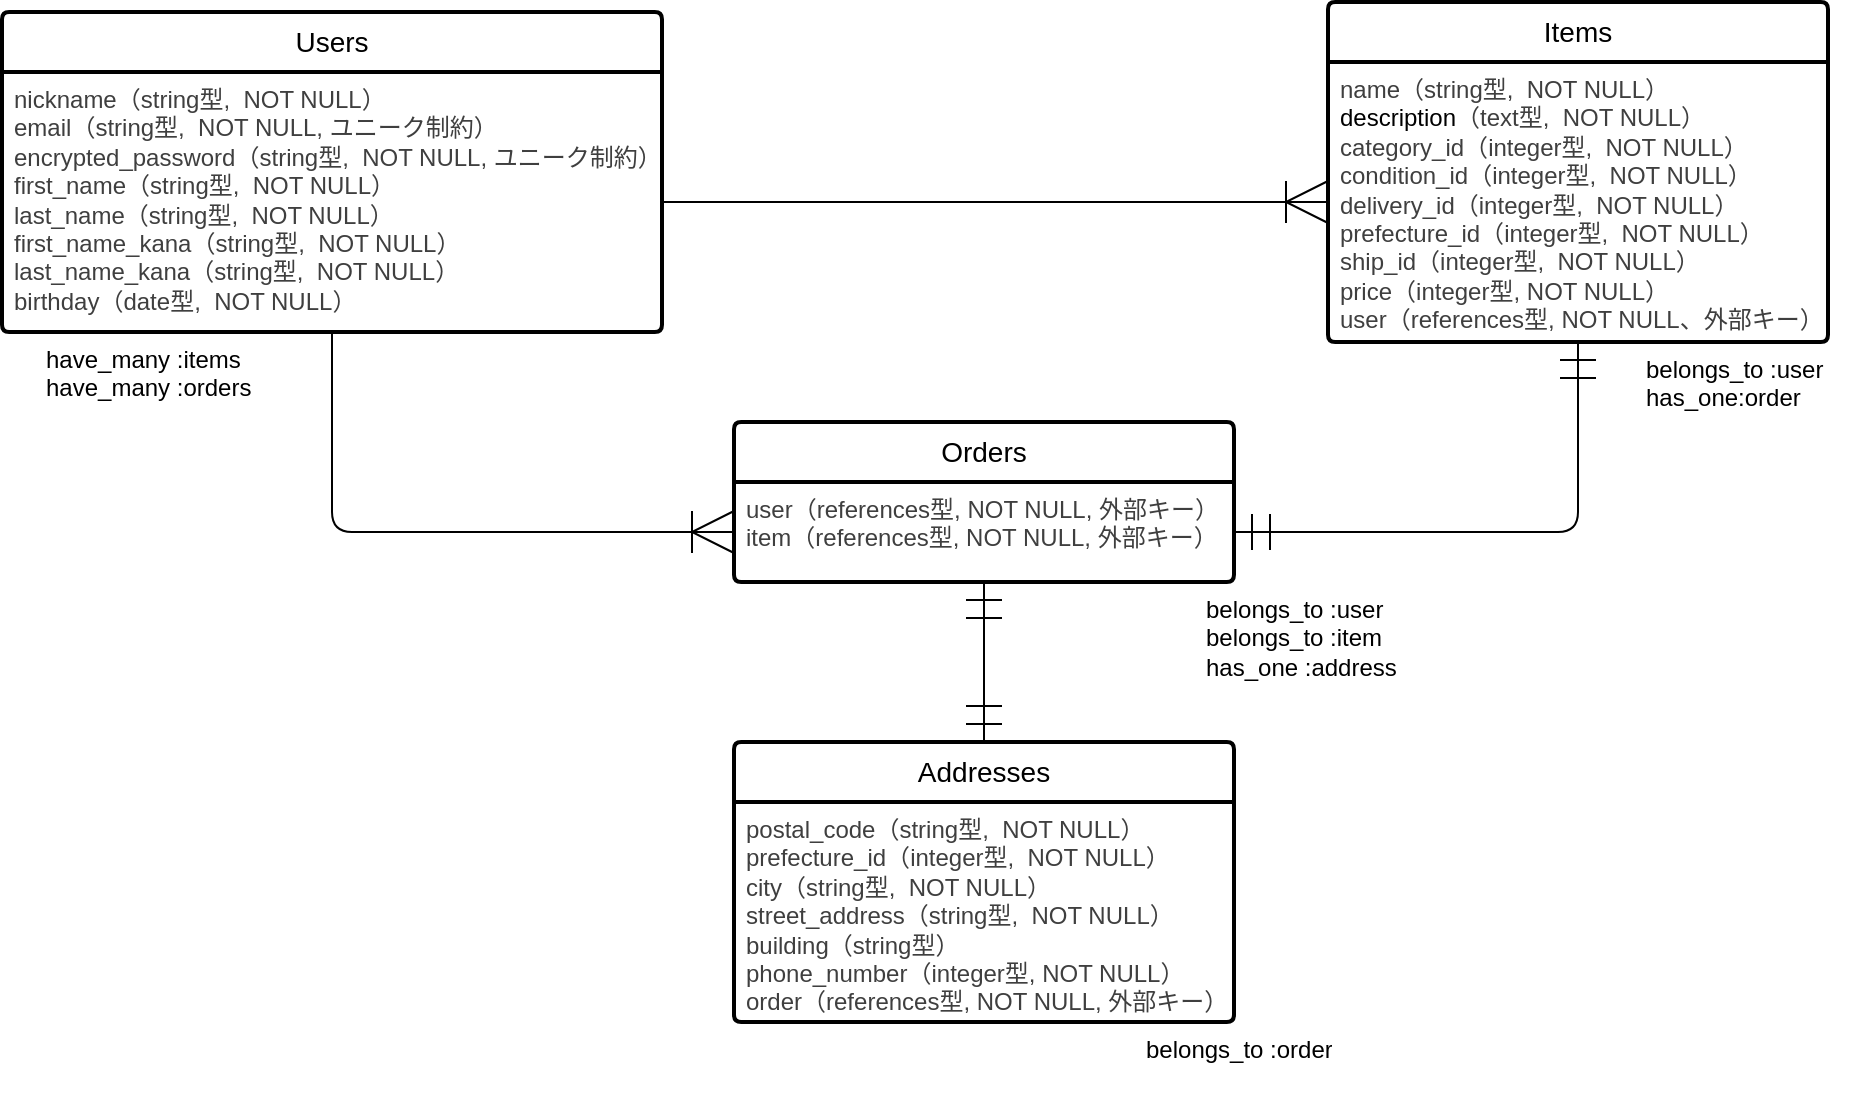 <mxfile>
    <diagram id="gX6uES6HL7YxjLvE0Bx7" name="ページ1">
        <mxGraphModel dx="2021" dy="779" grid="1" gridSize="10" guides="1" tooltips="1" connect="1" arrows="1" fold="1" page="1" pageScale="1" pageWidth="827" pageHeight="1169" math="0" shadow="0">
            <root>
                <mxCell id="0"/>
                <mxCell id="1" parent="0"/>
                <mxCell id="2" value="Users" style="swimlane;childLayout=stackLayout;horizontal=1;startSize=30;horizontalStack=0;rounded=1;fontSize=14;fontStyle=0;strokeWidth=2;resizeParent=0;resizeLast=1;shadow=0;dashed=0;align=center;arcSize=4;whiteSpace=wrap;html=1;" parent="1" vertex="1">
                    <mxGeometry x="-86" y="65" width="330" height="160" as="geometry"/>
                </mxCell>
                <mxCell id="3" value="&lt;div style=&quot;text-align: justify;&quot;&gt;&lt;span style=&quot;background-color: transparent; color: rgb(63, 63, 63);&quot;&gt;nickname&lt;/span&gt;&lt;span style=&quot;background-color: transparent; scrollbar-color: rgb(226, 226, 226) rgb(251, 251, 251); color: rgb(63, 63, 63);&quot;&gt;（&lt;/span&gt;&lt;span style=&quot;background-color: transparent; text-align: left; scrollbar-color: rgb(226, 226, 226) rgb(251, 251, 251); color: rgb(63, 63, 63);&quot;&gt;string型,&amp;nbsp; NOT NULL&lt;/span&gt;&lt;span style=&quot;background-color: transparent; scrollbar-color: rgb(226, 226, 226) rgb(251, 251, 251); color: rgb(63, 63, 63);&quot;&gt;）&lt;/span&gt;&lt;/div&gt;&lt;span style=&quot;color: rgb(63, 63, 63); background-color: transparent;&quot;&gt;&lt;div style=&quot;text-align: justify;&quot;&gt;&lt;span style=&quot;background-color: transparent; color: rgb(63, 63, 63);&quot;&gt;email&lt;/span&gt;&lt;span style=&quot;background-color: transparent; scrollbar-color: rgb(226, 226, 226) rgb(251, 251, 251); color: rgb(63, 63, 63);&quot;&gt;（&lt;/span&gt;&lt;span style=&quot;background-color: transparent; text-align: left; scrollbar-color: rgb(226, 226, 226) rgb(251, 251, 251); color: rgb(63, 63, 63);&quot;&gt;string型,&amp;nbsp; NOT NULL, ユニーク制約&lt;/span&gt;&lt;span style=&quot;background-color: transparent; scrollbar-color: rgb(226, 226, 226) rgb(251, 251, 251); color: rgb(63, 63, 63);&quot;&gt;）&lt;/span&gt;&lt;/div&gt;&lt;/span&gt;&lt;span style=&quot;color: rgb(63, 63, 63); background-color: transparent;&quot;&gt;&lt;div style=&quot;text-align: justify;&quot;&gt;&lt;span style=&quot;background-color: transparent; color: rgb(63, 63, 63);&quot;&gt;encrypted_password&lt;/span&gt;&lt;span style=&quot;background-color: transparent; scrollbar-color: rgb(226, 226, 226) rgb(251, 251, 251); color: rgb(63, 63, 63);&quot;&gt;（&lt;/span&gt;&lt;span style=&quot;background-color: transparent; text-align: left; scrollbar-color: rgb(226, 226, 226) rgb(251, 251, 251); color: rgb(63, 63, 63);&quot;&gt;string型,&amp;nbsp; NOT NULL, ユニーク制約&lt;/span&gt;&lt;span style=&quot;background-color: transparent; scrollbar-color: rgb(226, 226, 226) rgb(251, 251, 251); color: rgb(63, 63, 63);&quot;&gt;）&lt;/span&gt;&lt;/div&gt;&lt;/span&gt;&lt;span style=&quot;color: rgb(63, 63, 63); background-color: transparent;&quot;&gt;&lt;div style=&quot;text-align: justify;&quot;&gt;&lt;span style=&quot;background-color: transparent; color: rgb(63, 63, 63);&quot;&gt;first_name&lt;/span&gt;&lt;span style=&quot;background-color: transparent; scrollbar-color: rgb(226, 226, 226) rgb(251, 251, 251); color: rgb(63, 63, 63);&quot;&gt;（&lt;/span&gt;&lt;span style=&quot;background-color: transparent; text-align: left; scrollbar-color: rgb(226, 226, 226) rgb(251, 251, 251); color: rgb(63, 63, 63);&quot;&gt;string型,&amp;nbsp; NOT NULL&lt;/span&gt;&lt;span style=&quot;background-color: transparent; scrollbar-color: rgb(226, 226, 226) rgb(251, 251, 251); color: rgb(63, 63, 63);&quot;&gt;）&lt;/span&gt;&lt;/div&gt;&lt;/span&gt;&lt;span style=&quot;color: rgb(63, 63, 63); background-color: transparent;&quot;&gt;&lt;div style=&quot;text-align: justify;&quot;&gt;&lt;span style=&quot;background-color: transparent; color: rgb(63, 63, 63);&quot;&gt;last_name&lt;/span&gt;&lt;span style=&quot;background-color: transparent; scrollbar-color: rgb(226, 226, 226) rgb(251, 251, 251); color: rgb(63, 63, 63);&quot;&gt;（&lt;/span&gt;&lt;span style=&quot;background-color: transparent; text-align: left; scrollbar-color: rgb(226, 226, 226) rgb(251, 251, 251); color: rgb(63, 63, 63);&quot;&gt;string型,&amp;nbsp; NOT NULL&lt;/span&gt;&lt;span style=&quot;background-color: transparent; scrollbar-color: rgb(226, 226, 226) rgb(251, 251, 251); color: rgb(63, 63, 63);&quot;&gt;）&lt;/span&gt;&lt;/div&gt;&lt;/span&gt;&lt;span style=&quot;color: rgb(63, 63, 63); background-color: transparent;&quot;&gt;&lt;div style=&quot;text-align: justify;&quot;&gt;&lt;span style=&quot;background-color: transparent; color: rgb(63, 63, 63);&quot;&gt;first_name_kana&lt;/span&gt;&lt;span style=&quot;background-color: transparent; scrollbar-color: rgb(226, 226, 226) rgb(251, 251, 251); color: rgb(63, 63, 63);&quot;&gt;（&lt;/span&gt;&lt;span style=&quot;background-color: transparent; text-align: left; scrollbar-color: rgb(226, 226, 226) rgb(251, 251, 251); color: rgb(63, 63, 63);&quot;&gt;string型,&amp;nbsp; NOT NULL&lt;/span&gt;&lt;span style=&quot;background-color: transparent;&quot;&gt;）&lt;/span&gt;&lt;/div&gt;&lt;/span&gt;&lt;div style=&quot;background-color: transparent; color: light-dark(rgb(63, 63, 63), rgb(183, 183, 183)); text-align: justify;&quot;&gt;&lt;span style=&quot;background-color: transparent; color: rgb(63, 63, 63);&quot;&gt;last_name_kana&lt;/span&gt;&lt;span style=&quot;background-color: transparent; scrollbar-color: rgb(226, 226, 226) rgb(251, 251, 251); color: rgb(63, 63, 63);&quot;&gt;（&lt;/span&gt;&lt;span style=&quot;background-color: transparent; text-align: left; scrollbar-color: rgb(226, 226, 226) rgb(251, 251, 251); color: rgb(63, 63, 63);&quot;&gt;string型,&amp;nbsp; NOT NULL&lt;/span&gt;&lt;span style=&quot;background-color: transparent; scrollbar-color: rgb(226, 226, 226) rgb(251, 251, 251); color: rgb(63, 63, 63);&quot;&gt;）&lt;/span&gt;&lt;/div&gt;&lt;div style=&quot;background-color: transparent; color: light-dark(rgb(63, 63, 63), rgb(183, 183, 183)); text-align: justify;&quot;&gt;&lt;span style=&quot;background-color: transparent; scrollbar-color: rgb(226, 226, 226) rgb(251, 251, 251); color: rgb(63, 63, 63);&quot;&gt;birthday&lt;/span&gt;&lt;span style=&quot;background-color: transparent; scrollbar-color: rgb(226, 226, 226) rgb(251, 251, 251); color: rgb(63, 63, 63);&quot;&gt;（date&lt;/span&gt;&lt;span style=&quot;background-color: transparent; text-align: left; scrollbar-color: rgb(226, 226, 226) rgb(251, 251, 251); color: rgb(63, 63, 63);&quot;&gt;型,&amp;nbsp; NOT NULL&lt;/span&gt;&lt;span style=&quot;background-color: transparent; scrollbar-color: rgb(226, 226, 226) rgb(251, 251, 251); color: rgb(63, 63, 63);&quot;&gt;）&lt;/span&gt;&lt;/div&gt;" style="align=left;strokeColor=none;fillColor=none;spacingLeft=4;fontSize=12;verticalAlign=top;resizable=0;rotatable=0;part=1;html=1;" parent="2" vertex="1">
                    <mxGeometry y="30" width="330" height="130" as="geometry"/>
                </mxCell>
                <mxCell id="4" value="Items" style="swimlane;childLayout=stackLayout;horizontal=1;startSize=30;horizontalStack=0;rounded=1;fontSize=14;fontStyle=0;strokeWidth=2;resizeParent=0;resizeLast=1;shadow=0;dashed=0;align=center;arcSize=4;whiteSpace=wrap;html=1;" parent="1" vertex="1">
                    <mxGeometry x="577" y="60" width="250" height="170" as="geometry"/>
                </mxCell>
                <mxCell id="5" value="&lt;div style=&quot;text-align: justify;&quot;&gt;&lt;span style=&quot;color: rgb(63, 63, 63); background-color: transparent;&quot;&gt;name&lt;/span&gt;&lt;span style=&quot;background-color: transparent; color: rgb(63, 63, 63);&quot;&gt;（&lt;/span&gt;&lt;span style=&quot;background-color: transparent; text-align: left; scrollbar-color: rgb(226, 226, 226) rgb(251, 251, 251); color: rgb(63, 63, 63);&quot;&gt;string型,&amp;nbsp; NOT NULL&lt;/span&gt;&lt;span style=&quot;background-color: transparent; scrollbar-color: rgb(226, 226, 226) rgb(251, 251, 251); color: rgb(63, 63, 63);&quot;&gt;）&lt;/span&gt;&lt;/div&gt;&lt;div style=&quot;text-align: justify;&quot;&gt;description&lt;span style=&quot;background-color: transparent; color: rgb(63, 63, 63);&quot;&gt;（text&lt;/span&gt;&lt;span style=&quot;background-color: transparent; text-align: left; scrollbar-color: rgb(226, 226, 226) rgb(251, 251, 251); color: rgb(63, 63, 63);&quot;&gt;型,&amp;nbsp; NOT NULL&lt;/span&gt;&lt;span style=&quot;background-color: transparent; scrollbar-color: rgb(226, 226, 226) rgb(251, 251, 251); color: rgb(63, 63, 63);&quot;&gt;）&lt;/span&gt;&lt;/div&gt;&lt;div style=&quot;text-align: justify;&quot;&gt;&lt;span style=&quot;background-color: transparent; scrollbar-color: rgb(226, 226, 226) rgb(251, 251, 251); color: rgb(63, 63, 63);&quot;&gt;category_id&lt;/span&gt;&lt;span style=&quot;background-color: transparent; scrollbar-color: rgb(226, 226, 226) rgb(251, 251, 251); color: rgb(63, 63, 63);&quot;&gt;（&lt;/span&gt;&lt;span style=&quot;background-color: transparent; text-align: left; scrollbar-color: rgb(226, 226, 226) rgb(251, 251, 251); color: rgb(63, 63, 63);&quot;&gt;integer型,&amp;nbsp; NOT NULL&lt;/span&gt;&lt;span style=&quot;background-color: transparent; scrollbar-color: rgb(226, 226, 226) rgb(251, 251, 251); color: rgb(63, 63, 63);&quot;&gt;）&lt;/span&gt;&lt;/div&gt;&lt;div style=&quot;text-align: justify;&quot;&gt;&lt;span style=&quot;background-color: transparent; scrollbar-color: rgb(226, 226, 226) rgb(251, 251, 251); color: rgb(63, 63, 63);&quot;&gt;condition_id&lt;/span&gt;&lt;span style=&quot;background-color: transparent; scrollbar-color: rgb(226, 226, 226) rgb(251, 251, 251); color: rgb(63, 63, 63);&quot;&gt;（&lt;/span&gt;&lt;span style=&quot;background-color: transparent; text-align: left; scrollbar-color: rgb(226, 226, 226) rgb(251, 251, 251); color: rgb(63, 63, 63);&quot;&gt;&lt;span style=&quot;color: rgb(63, 63, 63);&quot;&gt;integer&lt;/span&gt;型,&amp;nbsp; NOT NULL&lt;/span&gt;&lt;span style=&quot;background-color: transparent; scrollbar-color: rgb(226, 226, 226) rgb(251, 251, 251); color: rgb(63, 63, 63);&quot;&gt;）&lt;/span&gt;&lt;/div&gt;&lt;div style=&quot;text-align: justify;&quot;&gt;&lt;span style=&quot;background-color: transparent; scrollbar-color: rgb(226, 226, 226) rgb(251, 251, 251); color: rgb(63, 63, 63);&quot;&gt;delivery_id&lt;/span&gt;&lt;span style=&quot;background-color: transparent; scrollbar-color: rgb(226, 226, 226) rgb(251, 251, 251); color: rgb(63, 63, 63);&quot;&gt;（&lt;/span&gt;&lt;span style=&quot;background-color: transparent; text-align: left; scrollbar-color: rgb(226, 226, 226) rgb(251, 251, 251); color: rgb(63, 63, 63);&quot;&gt;&lt;span style=&quot;color: rgb(63, 63, 63);&quot;&gt;integer&lt;/span&gt;型,&amp;nbsp; NOT NULL&lt;/span&gt;&lt;span style=&quot;background-color: transparent; scrollbar-color: rgb(226, 226, 226) rgb(251, 251, 251); color: rgb(63, 63, 63);&quot;&gt;）&lt;/span&gt;&lt;/div&gt;&lt;div style=&quot;text-align: justify;&quot;&gt;&lt;span style=&quot;background-color: transparent; scrollbar-color: rgb(226, 226, 226) rgb(251, 251, 251); color: rgb(63, 63, 63);&quot;&gt;prefecture_id&lt;/span&gt;&lt;span style=&quot;background-color: transparent; scrollbar-color: rgb(226, 226, 226) rgb(251, 251, 251); color: rgb(63, 63, 63);&quot;&gt;（&lt;/span&gt;&lt;span style=&quot;background-color: transparent; text-align: left; scrollbar-color: rgb(226, 226, 226) rgb(251, 251, 251); color: rgb(63, 63, 63);&quot;&gt;&lt;span style=&quot;color: rgb(63, 63, 63);&quot;&gt;integer&lt;/span&gt;型,&amp;nbsp; NOT NULL&lt;/span&gt;&lt;span style=&quot;background-color: transparent; scrollbar-color: rgb(226, 226, 226) rgb(251, 251, 251); color: rgb(63, 63, 63);&quot;&gt;）&lt;/span&gt;&lt;/div&gt;&lt;div style=&quot;text-align: justify;&quot;&gt;&lt;span style=&quot;color: rgb(63, 63, 63); background-color: transparent;&quot;&gt;ship_id&lt;/span&gt;&lt;span style=&quot;background-color: transparent; scrollbar-color: rgb(226, 226, 226) rgb(251, 251, 251); color: rgb(63, 63, 63);&quot;&gt;（&lt;/span&gt;&lt;span style=&quot;background-color: transparent; text-align: left; scrollbar-color: rgb(226, 226, 226) rgb(251, 251, 251); color: rgb(63, 63, 63);&quot;&gt;&lt;span style=&quot;color: rgb(63, 63, 63);&quot;&gt;integer&lt;/span&gt;型,&amp;nbsp; NOT NULL&lt;/span&gt;&lt;span style=&quot;background-color: transparent; scrollbar-color: rgb(226, 226, 226) rgb(251, 251, 251); color: rgb(63, 63, 63);&quot;&gt;）&lt;/span&gt;&lt;/div&gt;&lt;div style=&quot;text-align: justify;&quot;&gt;&lt;span style=&quot;color: rgb(63, 63, 63); background-color: transparent;&quot;&gt;price&lt;/span&gt;&lt;span style=&quot;background-color: transparent; color: rgb(63, 63, 63);&quot;&gt;（&lt;/span&gt;&lt;span style=&quot;background-color: transparent; scrollbar-color: rgb(226, 226, 226) rgb(251, 251, 251); color: rgb(63, 63, 63);&quot;&gt;integer型,&lt;/span&gt;&lt;span style=&quot;background-color: transparent; text-align: left; scrollbar-color: rgb(226, 226, 226) rgb(251, 251, 251); color: rgb(63, 63, 63);&quot;&gt;&amp;nbsp;NOT NULL&lt;/span&gt;&lt;span style=&quot;background-color: transparent; scrollbar-color: rgb(226, 226, 226) rgb(251, 251, 251); color: rgb(63, 63, 63);&quot;&gt;）&lt;/span&gt;&lt;/div&gt;&lt;div style=&quot;text-align: justify;&quot;&gt;&lt;span style=&quot;background-color: transparent; scrollbar-color: rgb(226, 226, 226) rgb(251, 251, 251); color: rgb(63, 63, 63);&quot;&gt;&lt;span style=&quot;color: rgb(63, 63, 63);&quot;&gt;user（references型, NOT NULL、外部キー&lt;/span&gt;&lt;/span&gt;&lt;span style=&quot;color: rgb(63, 63, 63); background-color: transparent;&quot;&gt;）&lt;/span&gt;&lt;/div&gt;" style="align=left;strokeColor=none;fillColor=none;spacingLeft=4;fontSize=12;verticalAlign=top;resizable=0;rotatable=0;part=1;html=1;" parent="4" vertex="1">
                    <mxGeometry y="30" width="250" height="140" as="geometry"/>
                </mxCell>
                <mxCell id="19" value="" style="edgeStyle=orthogonalEdgeStyle;fontSize=12;html=1;endArrow=ERoneToMany;entryX=0;entryY=0.5;entryDx=0;entryDy=0;exitX=0.5;exitY=1;exitDx=0;exitDy=0;endSize=19;" parent="1" source="3" target="70" edge="1">
                    <mxGeometry width="100" height="100" relative="1" as="geometry">
                        <mxPoint x="-40" y="450" as="sourcePoint"/>
                        <mxPoint x="276.04" y="317.93" as="targetPoint"/>
                    </mxGeometry>
                </mxCell>
                <mxCell id="23" value="" style="edgeStyle=orthogonalEdgeStyle;fontSize=12;html=1;endArrow=ERoneToMany;entryX=0;entryY=0.5;entryDx=0;entryDy=0;exitX=1;exitY=0.5;exitDx=0;exitDy=0;endSize=19;" parent="1" source="3" target="5" edge="1">
                    <mxGeometry width="100" height="100" relative="1" as="geometry">
                        <mxPoint x="342.25" y="80" as="sourcePoint"/>
                        <mxPoint x="457.25" y="315" as="targetPoint"/>
                    </mxGeometry>
                </mxCell>
                <mxCell id="24" value="belongs_to :user&lt;div&gt;has_one:order&lt;/div&gt;" style="text;strokeColor=none;fillColor=none;spacingLeft=4;spacingRight=4;overflow=hidden;rotatable=0;points=[[0,0.5],[1,0.5]];portConstraint=eastwest;fontSize=12;whiteSpace=wrap;html=1;" parent="1" vertex="1">
                    <mxGeometry x="730" y="230" width="120" height="40" as="geometry"/>
                </mxCell>
                <mxCell id="26" value="have_many :items&lt;div&gt;&lt;span style=&quot;color: rgb(0, 0, 0);&quot;&gt;have_many :orders&lt;/span&gt;&lt;/div&gt;" style="text;strokeColor=none;fillColor=none;spacingLeft=4;spacingRight=4;overflow=hidden;rotatable=0;points=[[0,0.5],[1,0.5]];portConstraint=eastwest;fontSize=12;whiteSpace=wrap;html=1;" parent="1" vertex="1">
                    <mxGeometry x="-70" y="225" width="120" height="40" as="geometry"/>
                </mxCell>
                <mxCell id="28" value="belongs_to :user&lt;div&gt;&lt;span style=&quot;color: rgb(0, 0, 0);&quot;&gt;belongs_to :item&lt;/span&gt;&lt;/div&gt;&lt;div&gt;&lt;span style=&quot;color: rgb(0, 0, 0);&quot;&gt;has_one :address&lt;/span&gt;&lt;/div&gt;" style="text;strokeColor=none;fillColor=none;spacingLeft=4;spacingRight=4;overflow=hidden;rotatable=0;points=[[0,0.5],[1,0.5]];portConstraint=eastwest;fontSize=12;whiteSpace=wrap;html=1;" parent="1" vertex="1">
                    <mxGeometry x="510" y="350" width="120" height="60" as="geometry"/>
                </mxCell>
                <mxCell id="62" value="Addresses" style="swimlane;childLayout=stackLayout;horizontal=1;startSize=30;horizontalStack=0;rounded=1;fontSize=14;fontStyle=0;strokeWidth=2;resizeParent=0;resizeLast=1;shadow=0;dashed=0;align=center;arcSize=4;whiteSpace=wrap;html=1;" parent="1" vertex="1">
                    <mxGeometry x="280" y="430" width="250" height="140" as="geometry"/>
                </mxCell>
                <mxCell id="63" value="&lt;div style=&quot;text-align: justify;&quot;&gt;&lt;div style=&quot;color: rgb(63, 63, 63); scrollbar-color: rgb(226, 226, 226) rgb(251, 251, 251);&quot;&gt;&lt;span style=&quot;scrollbar-color: rgb(226, 226, 226) rgb(251, 251, 251); background-color: transparent; color: rgb(63, 63, 63);&quot;&gt;postal_code（&lt;/span&gt;&lt;span style=&quot;scrollbar-color: rgb(226, 226, 226) rgb(251, 251, 251); background-color: transparent; text-align: left; color: rgb(63, 63, 63);&quot;&gt;string型,&amp;nbsp; NOT NULL&lt;/span&gt;&lt;span style=&quot;scrollbar-color: rgb(226, 226, 226) rgb(251, 251, 251); background-color: transparent; color: rgb(63, 63, 63);&quot;&gt;）&lt;/span&gt;&lt;/div&gt;&lt;div style=&quot;color: rgb(63, 63, 63); scrollbar-color: rgb(226, 226, 226) rgb(251, 251, 251);&quot;&gt;&lt;span style=&quot;scrollbar-color: rgb(226, 226, 226) rgb(251, 251, 251); background-color: transparent; color: rgb(63, 63, 63);&quot;&gt;prefecture_id&lt;/span&gt;&lt;span style=&quot;scrollbar-color: rgb(226, 226, 226) rgb(251, 251, 251); background-color: transparent; color: rgb(63, 63, 63);&quot;&gt;（&lt;/span&gt;&lt;span style=&quot;scrollbar-color: rgb(226, 226, 226) rgb(251, 251, 251); background-color: transparent; text-align: left; color: rgb(63, 63, 63);&quot;&gt;&lt;span style=&quot;scrollbar-color: rgb(226, 226, 226) rgb(251, 251, 251); color: rgb(63, 63, 63);&quot;&gt;integer&lt;/span&gt;型,&amp;nbsp; NOT NULL&lt;/span&gt;&lt;span style=&quot;scrollbar-color: rgb(226, 226, 226) rgb(251, 251, 251); background-color: transparent; color: rgb(63, 63, 63);&quot;&gt;）&lt;/span&gt;&lt;/div&gt;&lt;div style=&quot;color: rgb(63, 63, 63); scrollbar-color: rgb(226, 226, 226) rgb(251, 251, 251);&quot;&gt;&lt;span style=&quot;scrollbar-color: rgb(226, 226, 226) rgb(251, 251, 251); background-color: transparent; color: rgb(63, 63, 63);&quot;&gt;city（&lt;/span&gt;&lt;span style=&quot;scrollbar-color: rgb(226, 226, 226) rgb(251, 251, 251); background-color: transparent; text-align: left; color: rgb(63, 63, 63);&quot;&gt;string型,&amp;nbsp; NOT NULL&lt;/span&gt;&lt;span style=&quot;scrollbar-color: rgb(226, 226, 226) rgb(251, 251, 251); background-color: transparent; color: rgb(63, 63, 63);&quot;&gt;）&lt;/span&gt;&lt;/div&gt;&lt;div style=&quot;color: rgb(63, 63, 63); scrollbar-color: rgb(226, 226, 226) rgb(251, 251, 251);&quot;&gt;street_address（&lt;span style=&quot;scrollbar-color: rgb(226, 226, 226) rgb(251, 251, 251); background-color: transparent; text-align: left; color: rgb(63, 63, 63);&quot;&gt;string型,&amp;nbsp; NOT NULL&lt;/span&gt;&lt;span style=&quot;scrollbar-color: rgb(226, 226, 226) rgb(251, 251, 251); background-color: transparent; color: rgb(63, 63, 63);&quot;&gt;）&lt;/span&gt;&lt;/div&gt;&lt;div style=&quot;color: rgb(63, 63, 63); scrollbar-color: rgb(226, 226, 226) rgb(251, 251, 251);&quot;&gt;building（&lt;span style=&quot;scrollbar-color: rgb(226, 226, 226) rgb(251, 251, 251); background-color: transparent; text-align: left; color: rgb(63, 63, 63);&quot;&gt;string型&lt;/span&gt;&lt;span style=&quot;scrollbar-color: rgb(226, 226, 226) rgb(251, 251, 251); background-color: transparent; color: rgb(63, 63, 63);&quot;&gt;）&lt;/span&gt;&lt;/div&gt;&lt;div style=&quot;color: rgb(63, 63, 63); scrollbar-color: rgb(226, 226, 226) rgb(251, 251, 251);&quot;&gt;phone_number（&lt;span style=&quot;scrollbar-color: rgb(226, 226, 226) rgb(251, 251, 251); background-color: transparent; color: rgb(63, 63, 63);&quot;&gt;integer型,&lt;/span&gt;&lt;span style=&quot;scrollbar-color: rgb(226, 226, 226) rgb(251, 251, 251); background-color: transparent; text-align: left; color: rgb(63, 63, 63);&quot;&gt;&amp;nbsp;NOT NULL&lt;/span&gt;&lt;span style=&quot;scrollbar-color: rgb(226, 226, 226) rgb(251, 251, 251); background-color: transparent; color: rgb(63, 63, 63);&quot;&gt;）&lt;/span&gt;&lt;/div&gt;&lt;div style=&quot;color: rgb(63, 63, 63); scrollbar-color: rgb(226, 226, 226) rgb(251, 251, 251);&quot;&gt;&lt;span style=&quot;scrollbar-color: rgb(226, 226, 226) rgb(251, 251, 251); background-color: transparent; color: rgb(63, 63, 63);&quot;&gt;&lt;span style=&quot;color: rgb(63, 63, 63);&quot;&gt;order（references型, NOT NULL, 外部キー）&lt;/span&gt;&lt;/span&gt;&lt;/div&gt;&lt;/div&gt;" style="align=left;strokeColor=none;fillColor=none;spacingLeft=4;fontSize=12;verticalAlign=top;resizable=0;rotatable=0;part=1;html=1;" parent="62" vertex="1">
                    <mxGeometry y="30" width="250" height="110" as="geometry"/>
                </mxCell>
                <mxCell id="64" value="belongs_to :order" style="text;strokeColor=none;fillColor=none;spacingLeft=4;spacingRight=4;overflow=hidden;rotatable=0;points=[[0,0.5],[1,0.5]];portConstraint=eastwest;fontSize=12;whiteSpace=wrap;html=1;" parent="1" vertex="1">
                    <mxGeometry x="480" y="570" width="120" height="40" as="geometry"/>
                </mxCell>
                <mxCell id="27" value="" style="fontSize=12;html=1;endArrow=ERmandOne;startArrow=ERmandOne;endSize=16;startSize=16;entryX=0.5;entryY=1;entryDx=0;entryDy=0;exitX=0.5;exitY=0;exitDx=0;exitDy=0;" parent="1" source="62" target="70" edge="1">
                    <mxGeometry width="100" height="100" relative="1" as="geometry">
                        <mxPoint x="390" y="390" as="sourcePoint"/>
                        <mxPoint x="399.5" y="380" as="targetPoint"/>
                    </mxGeometry>
                </mxCell>
                <mxCell id="69" value="&lt;span style=&quot;color: rgb(0, 0, 0);&quot;&gt;Orders&lt;/span&gt;" style="swimlane;childLayout=stackLayout;horizontal=1;startSize=30;horizontalStack=0;rounded=1;fontSize=14;fontStyle=0;strokeWidth=2;resizeParent=0;resizeLast=1;shadow=0;dashed=0;align=center;arcSize=4;whiteSpace=wrap;html=1;" parent="1" vertex="1">
                    <mxGeometry x="280" y="270" width="250" height="80" as="geometry"/>
                </mxCell>
                <mxCell id="70" value="&lt;div style=&quot;text-align: justify;&quot;&gt;&lt;div style=&quot;color: rgb(63, 63, 63); scrollbar-color: rgb(226, 226, 226) rgb(251, 251, 251);&quot;&gt;&lt;div style=&quot;color: rgb(63, 63, 63); scrollbar-color: rgb(226, 226, 226) rgb(251, 251, 251);&quot;&gt;&lt;span style=&quot;color: rgb(63, 63, 63); scrollbar-color: rgb(226, 226, 226) rgb(251, 251, 251); background-color: transparent;&quot;&gt;user（references型, NOT NULL, 外部キー）&lt;/span&gt;&lt;/div&gt;&lt;div style=&quot;color: rgb(63, 63, 63); scrollbar-color: rgb(226, 226, 226) rgb(251, 251, 251);&quot;&gt;&lt;span style=&quot;scrollbar-color: rgb(226, 226, 226) rgb(251, 251, 251); color: rgb(63, 63, 63);&quot;&gt;item（references型, NOT NULL, 外部キー）&lt;/span&gt;&lt;/div&gt;&lt;/div&gt;&lt;/div&gt;" style="align=left;strokeColor=none;fillColor=none;spacingLeft=4;fontSize=12;verticalAlign=top;resizable=0;rotatable=0;part=1;html=1;" parent="69" vertex="1">
                    <mxGeometry y="30" width="250" height="50" as="geometry"/>
                </mxCell>
                <mxCell id="71" value="" style="fontSize=12;html=1;endArrow=ERmandOne;startArrow=ERmandOne;endSize=16;startSize=16;entryX=0.5;entryY=1;entryDx=0;entryDy=0;exitX=1;exitY=0.5;exitDx=0;exitDy=0;edgeStyle=orthogonalEdgeStyle;" parent="1" source="70" target="5" edge="1">
                    <mxGeometry width="100" height="100" relative="1" as="geometry">
                        <mxPoint x="701.5" y="320" as="sourcePoint"/>
                        <mxPoint x="701.5" y="240" as="targetPoint"/>
                    </mxGeometry>
                </mxCell>
            </root>
        </mxGraphModel>
    </diagram>
</mxfile>